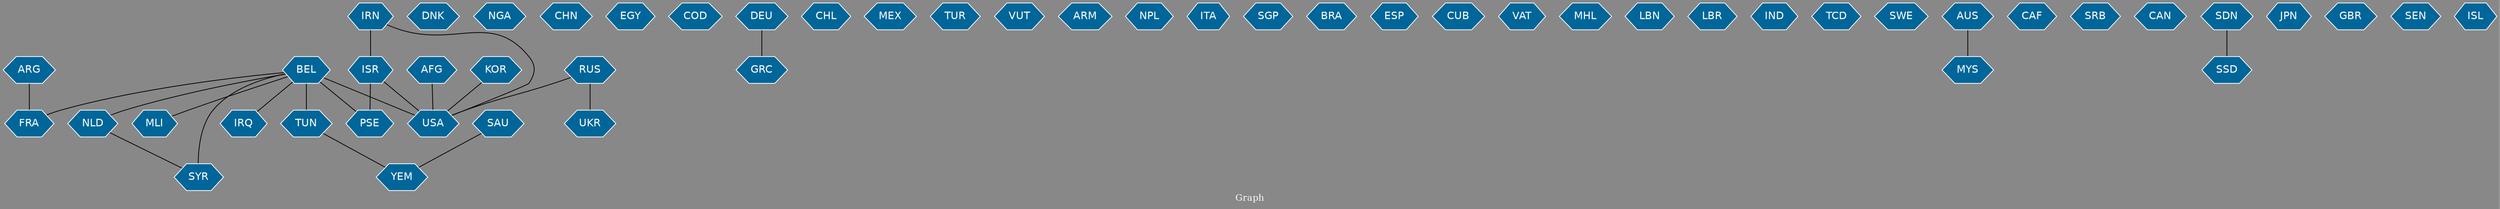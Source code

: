 // Countries together in item graph
graph {
	graph [bgcolor="#888888" fontcolor=white fontsize=12 label="Graph" outputorder=edgesfirst overlap=prism]
	node [color=white fillcolor="#006699" fontcolor=white fontname=Helvetica shape=hexagon style=filled]
	edge [arrowhead=open color=black fontcolor=white fontname=Courier fontsize=12]
		USA [label=USA]
		ISR [label=ISR]
		DNK [label=DNK]
		TUN [label=TUN]
		RUS [label=RUS]
		IRN [label=IRN]
		BEL [label=BEL]
		NGA [label=NGA]
		FRA [label=FRA]
		ARG [label=ARG]
		CHN [label=CHN]
		EGY [label=EGY]
		AFG [label=AFG]
		MLI [label=MLI]
		COD [label=COD]
		DEU [label=DEU]
		CHL [label=CHL]
		MEX [label=MEX]
		TUR [label=TUR]
		SYR [label=SYR]
		YEM [label=YEM]
		VUT [label=VUT]
		ARM [label=ARM]
		UKR [label=UKR]
		SAU [label=SAU]
		IRQ [label=IRQ]
		NPL [label=NPL]
		ITA [label=ITA]
		SGP [label=SGP]
		BRA [label=BRA]
		ESP [label=ESP]
		CUB [label=CUB]
		VAT [label=VAT]
		MHL [label=MHL]
		GRC [label=GRC]
		LBN [label=LBN]
		PSE [label=PSE]
		LBR [label=LBR]
		IND [label=IND]
		TCD [label=TCD]
		SWE [label=SWE]
		MYS [label=MYS]
		AUS [label=AUS]
		CAF [label=CAF]
		SRB [label=SRB]
		CAN [label=CAN]
		SSD [label=SSD]
		SDN [label=SDN]
		JPN [label=JPN]
		NLD [label=NLD]
		GBR [label=GBR]
		SEN [label=SEN]
		KOR [label=KOR]
		ISL [label=ISL]
			BEL -- USA [weight=1]
			BEL -- MLI [weight=7]
			BEL -- TUN [weight=14]
			KOR -- USA [weight=1]
			SAU -- YEM [weight=1]
			ISR -- USA [weight=5]
			ISR -- PSE [weight=2]
			NLD -- SYR [weight=2]
			BEL -- SYR [weight=3]
			AFG -- USA [weight=1]
			BEL -- IRQ [weight=1]
			RUS -- USA [weight=1]
			ARG -- FRA [weight=5]
			TUN -- YEM [weight=1]
			IRN -- ISR [weight=3]
			BEL -- FRA [weight=1]
			IRN -- USA [weight=2]
			BEL -- PSE [weight=1]
			DEU -- GRC [weight=1]
			SDN -- SSD [weight=1]
			RUS -- UKR [weight=7]
			BEL -- NLD [weight=2]
			AUS -- MYS [weight=2]
}